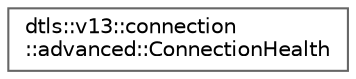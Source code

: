 digraph "Graphical Class Hierarchy"
{
 // LATEX_PDF_SIZE
  bgcolor="transparent";
  edge [fontname=Helvetica,fontsize=10,labelfontname=Helvetica,labelfontsize=10];
  node [fontname=Helvetica,fontsize=10,shape=box,height=0.2,width=0.4];
  rankdir="LR";
  Node0 [id="Node000000",label="dtls::v13::connection\l::advanced::ConnectionHealth",height=0.2,width=0.4,color="grey40", fillcolor="white", style="filled",URL="$structdtls_1_1v13_1_1connection_1_1advanced_1_1ConnectionHealth.html",tooltip="Connection health information."];
}
